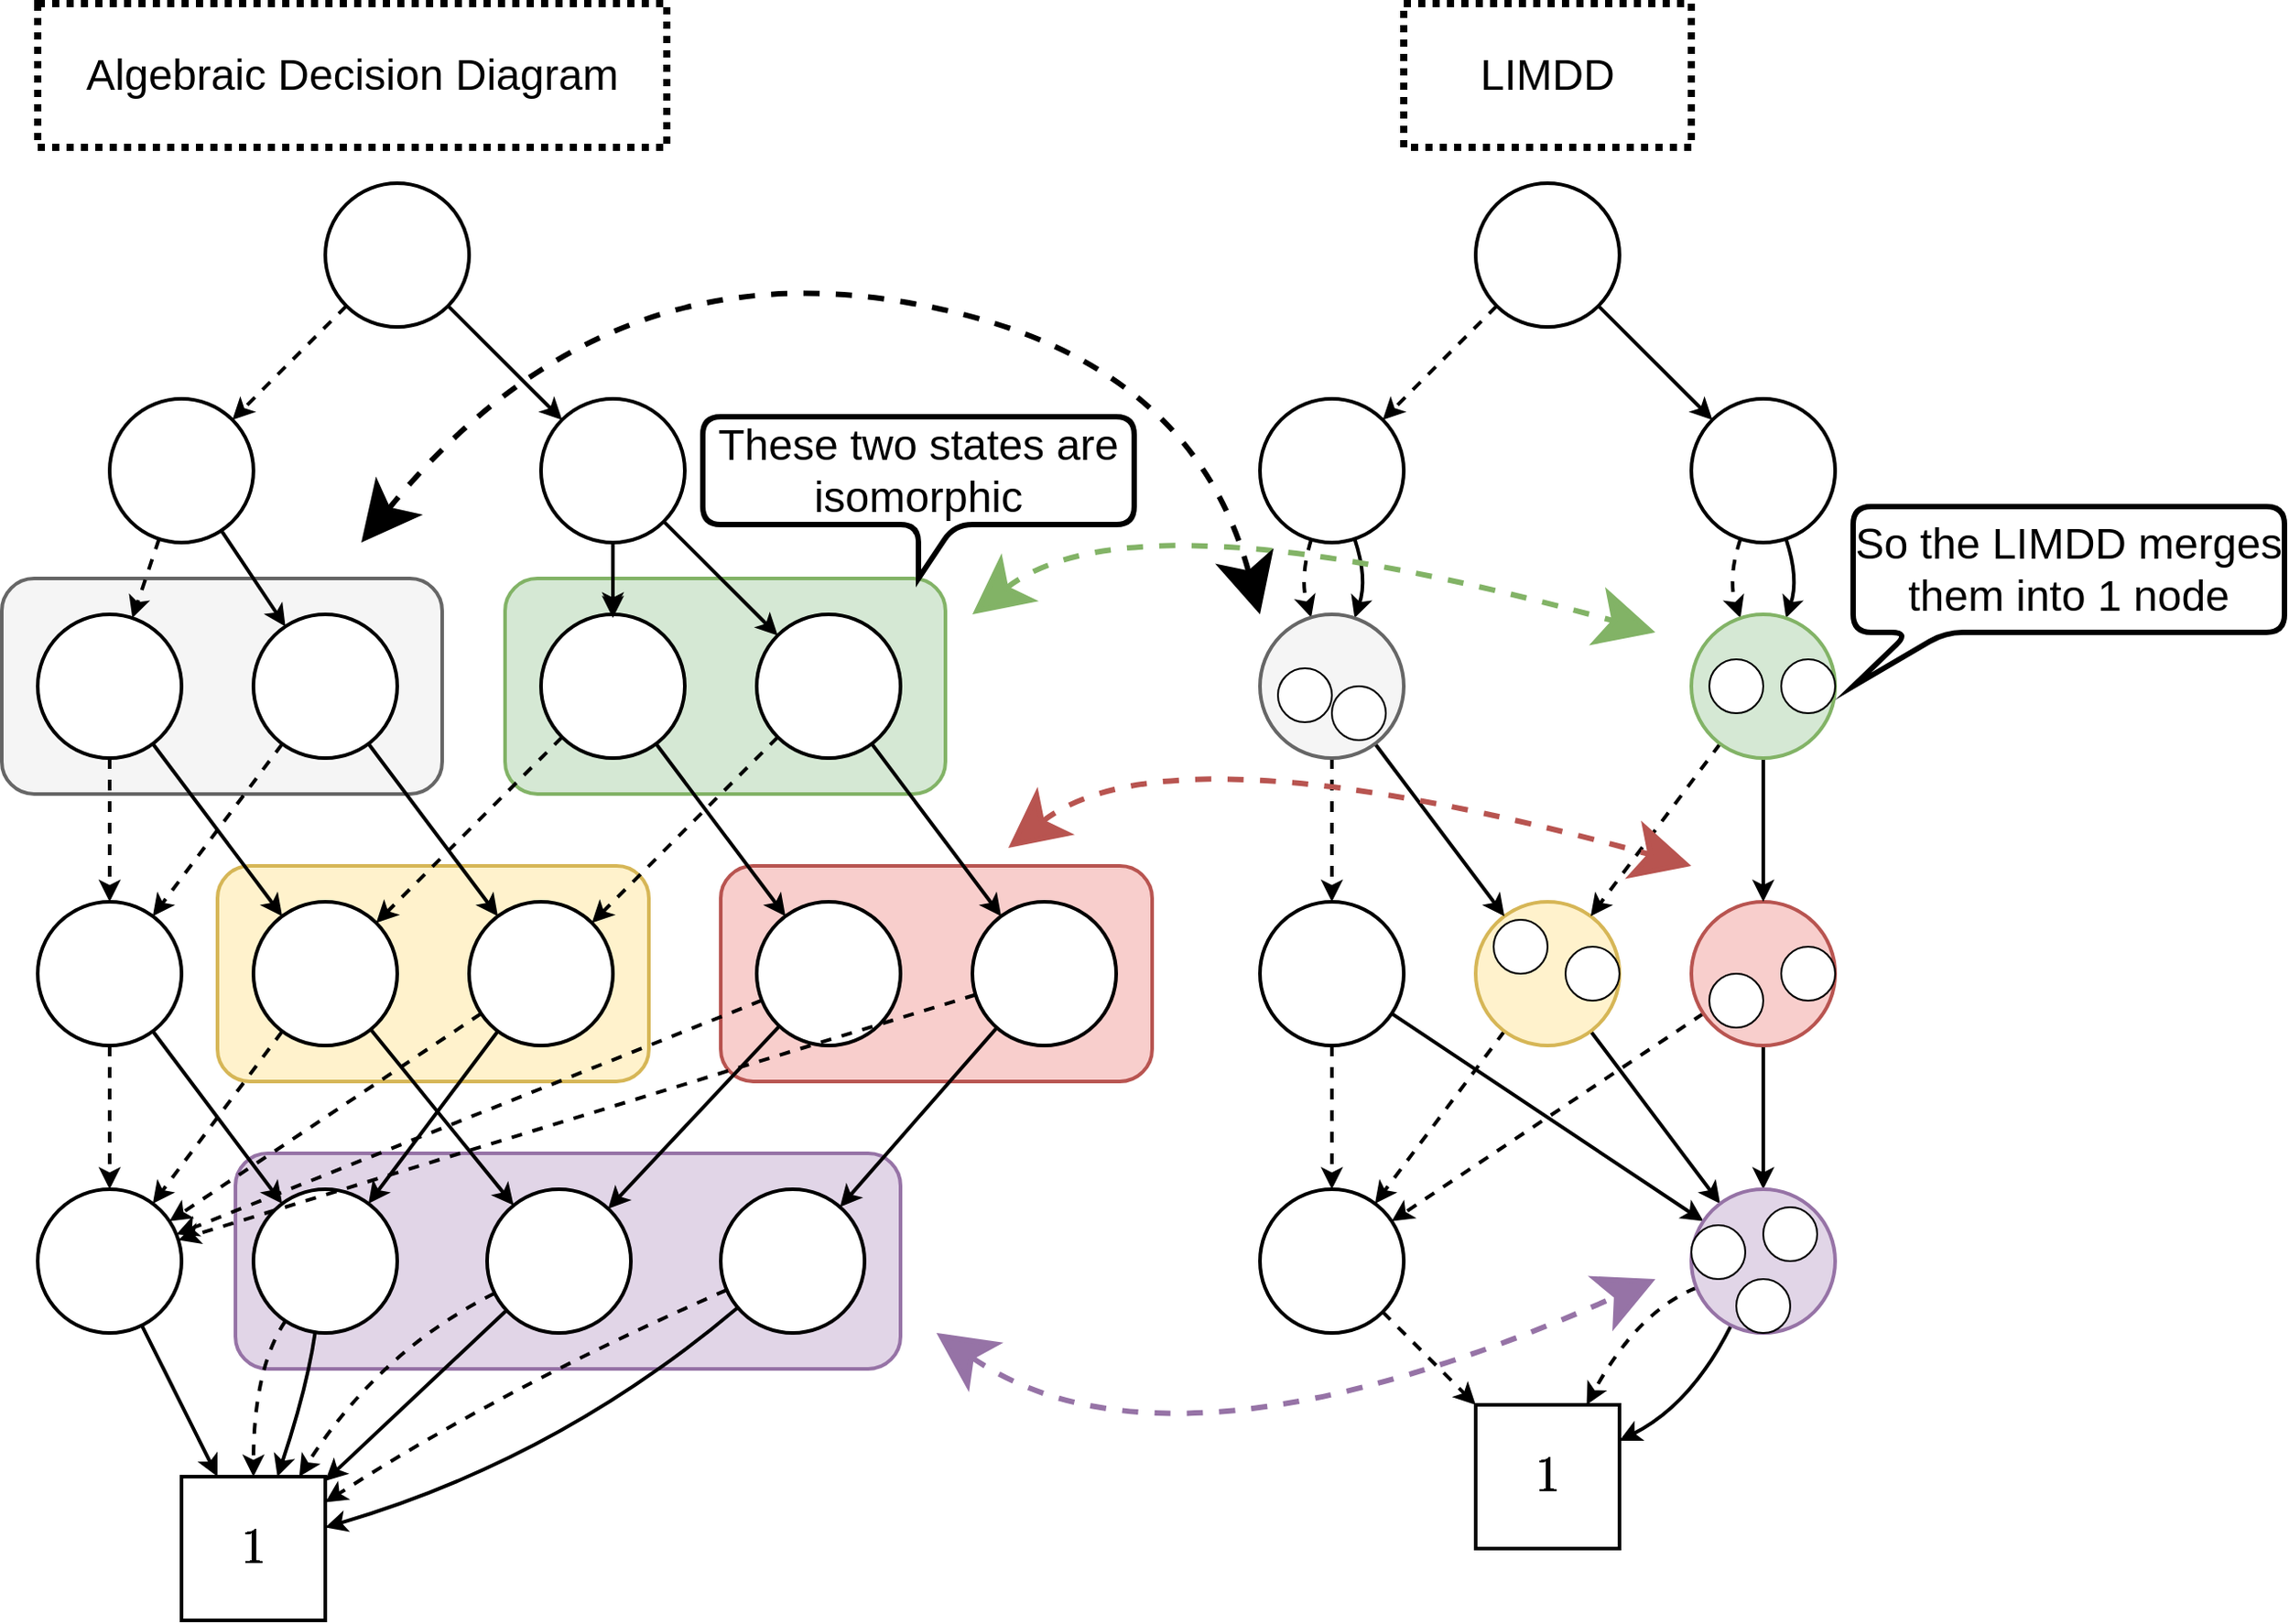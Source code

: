 <mxfile version="14.1.8" type="device"><diagram id="L6NkXc413jnsO3pZFdpZ" name="Page-1"><mxGraphModel dx="2031" dy="2503" grid="1" gridSize="10" guides="1" tooltips="1" connect="1" arrows="1" fold="1" page="1" pageScale="1" pageWidth="850" pageHeight="1100" math="1" shadow="0"><root><mxCell id="0"/><mxCell id="1" parent="0"/><mxCell id="-5iRJl3AwMkMzH-2WETF-35" value="" style="rounded=1;whiteSpace=wrap;html=1;strokeWidth=2;fillColor=#e1d5e7;strokeColor=#9673a6;" vertex="1" parent="1"><mxGeometry x="150" y="580" width="370" height="120" as="geometry"/></mxCell><mxCell id="-5iRJl3AwMkMzH-2WETF-30" value="" style="rounded=1;whiteSpace=wrap;html=1;strokeWidth=2;fillColor=#f5f5f5;strokeColor=#666666;fontColor=#333333;" vertex="1" parent="1"><mxGeometry x="20" y="260" width="245" height="120" as="geometry"/></mxCell><mxCell id="-5iRJl3AwMkMzH-2WETF-32" value="" style="rounded=1;whiteSpace=wrap;html=1;strokeWidth=2;fillColor=#f8cecc;strokeColor=#b85450;" vertex="1" parent="1"><mxGeometry x="420" y="420" width="240" height="120" as="geometry"/></mxCell><mxCell id="-5iRJl3AwMkMzH-2WETF-31" value="" style="rounded=1;whiteSpace=wrap;html=1;strokeWidth=2;fillColor=#fff2cc;strokeColor=#d6b656;" vertex="1" parent="1"><mxGeometry x="140" y="420" width="240" height="120" as="geometry"/></mxCell><mxCell id="-5iRJl3AwMkMzH-2WETF-29" value="" style="rounded=1;whiteSpace=wrap;html=1;strokeWidth=2;fillColor=#d5e8d4;strokeColor=#82b366;" vertex="1" parent="1"><mxGeometry x="300" y="260" width="245" height="120" as="geometry"/></mxCell><mxCell id="-5iRJl3AwMkMzH-2WETF-16" style="edgeStyle=none;rounded=0;orthogonalLoop=1;jettySize=auto;html=1;strokeWidth=2;dashed=1;" edge="1" parent="1" source="-5iRJl3AwMkMzH-2WETF-1" target="-5iRJl3AwMkMzH-2WETF-4"><mxGeometry relative="1" as="geometry"/></mxCell><mxCell id="-5iRJl3AwMkMzH-2WETF-17" style="edgeStyle=none;rounded=0;orthogonalLoop=1;jettySize=auto;html=1;strokeWidth=2;" edge="1" parent="1" source="-5iRJl3AwMkMzH-2WETF-1" target="-5iRJl3AwMkMzH-2WETF-3"><mxGeometry relative="1" as="geometry"/></mxCell><mxCell id="-5iRJl3AwMkMzH-2WETF-1" value="" style="ellipse;whiteSpace=wrap;html=1;aspect=fixed;strokeWidth=2;" vertex="1" parent="1"><mxGeometry x="80" y="160" width="80" height="80" as="geometry"/></mxCell><mxCell id="-5iRJl3AwMkMzH-2WETF-25" style="edgeStyle=none;rounded=0;orthogonalLoop=1;jettySize=auto;html=1;strokeWidth=2;" edge="1" parent="1" source="-5iRJl3AwMkMzH-2WETF-2" target="-5iRJl3AwMkMzH-2WETF-7"><mxGeometry relative="1" as="geometry"/></mxCell><mxCell id="-5iRJl3AwMkMzH-2WETF-26" style="edgeStyle=none;rounded=0;orthogonalLoop=1;jettySize=auto;html=1;strokeWidth=2;dashed=1;" edge="1" parent="1" source="-5iRJl3AwMkMzH-2WETF-2" target="-5iRJl3AwMkMzH-2WETF-6"><mxGeometry relative="1" as="geometry"/></mxCell><mxCell id="-5iRJl3AwMkMzH-2WETF-2" value="" style="ellipse;whiteSpace=wrap;html=1;aspect=fixed;strokeWidth=2;" vertex="1" parent="1"><mxGeometry x="320" y="280" width="80" height="80" as="geometry"/></mxCell><mxCell id="-5iRJl3AwMkMzH-2WETF-24" style="edgeStyle=none;rounded=0;orthogonalLoop=1;jettySize=auto;html=1;strokeWidth=2;" edge="1" parent="1" source="-5iRJl3AwMkMzH-2WETF-3" target="-5iRJl3AwMkMzH-2WETF-5"><mxGeometry relative="1" as="geometry"/></mxCell><mxCell id="-5iRJl3AwMkMzH-2WETF-46" style="edgeStyle=none;rounded=0;orthogonalLoop=1;jettySize=auto;html=1;strokeWidth=2;fontSize=24;dashed=1;" edge="1" parent="1" source="-5iRJl3AwMkMzH-2WETF-3" target="-5iRJl3AwMkMzH-2WETF-8"><mxGeometry relative="1" as="geometry"/></mxCell><mxCell id="-5iRJl3AwMkMzH-2WETF-3" value="" style="ellipse;whiteSpace=wrap;html=1;aspect=fixed;strokeWidth=2;" vertex="1" parent="1"><mxGeometry x="160" y="280" width="80" height="80" as="geometry"/></mxCell><mxCell id="-5iRJl3AwMkMzH-2WETF-22" style="edgeStyle=none;rounded=0;orthogonalLoop=1;jettySize=auto;html=1;strokeWidth=2;dashed=1;" edge="1" parent="1" source="-5iRJl3AwMkMzH-2WETF-4" target="-5iRJl3AwMkMzH-2WETF-8"><mxGeometry relative="1" as="geometry"/></mxCell><mxCell id="-5iRJl3AwMkMzH-2WETF-23" style="edgeStyle=none;rounded=0;orthogonalLoop=1;jettySize=auto;html=1;strokeWidth=2;" edge="1" parent="1" source="-5iRJl3AwMkMzH-2WETF-4" target="-5iRJl3AwMkMzH-2WETF-6"><mxGeometry relative="1" as="geometry"/></mxCell><mxCell id="-5iRJl3AwMkMzH-2WETF-4" value="" style="ellipse;whiteSpace=wrap;html=1;aspect=fixed;strokeWidth=2;" vertex="1" parent="1"><mxGeometry x="40" y="280" width="80" height="80" as="geometry"/></mxCell><mxCell id="-5iRJl3AwMkMzH-2WETF-42" style="edgeStyle=none;rounded=0;orthogonalLoop=1;jettySize=auto;html=1;strokeWidth=2;fontSize=24;dashed=1;" edge="1" parent="1" source="-5iRJl3AwMkMzH-2WETF-5" target="-5iRJl3AwMkMzH-2WETF-9"><mxGeometry relative="1" as="geometry"/></mxCell><mxCell id="-5iRJl3AwMkMzH-2WETF-45" style="edgeStyle=none;rounded=0;orthogonalLoop=1;jettySize=auto;html=1;strokeWidth=2;fontSize=24;" edge="1" parent="1" source="-5iRJl3AwMkMzH-2WETF-5" target="-5iRJl3AwMkMzH-2WETF-10"><mxGeometry relative="1" as="geometry"/></mxCell><mxCell id="-5iRJl3AwMkMzH-2WETF-5" value="" style="ellipse;whiteSpace=wrap;html=1;aspect=fixed;strokeWidth=2;" vertex="1" parent="1"><mxGeometry x="280" y="440" width="80" height="80" as="geometry"/></mxCell><mxCell id="-5iRJl3AwMkMzH-2WETF-40" style="edgeStyle=none;rounded=0;orthogonalLoop=1;jettySize=auto;html=1;strokeWidth=2;fontSize=24;dashed=1;" edge="1" parent="1" source="-5iRJl3AwMkMzH-2WETF-6" target="-5iRJl3AwMkMzH-2WETF-9"><mxGeometry relative="1" as="geometry"/></mxCell><mxCell id="-5iRJl3AwMkMzH-2WETF-41" style="edgeStyle=none;rounded=0;orthogonalLoop=1;jettySize=auto;html=1;strokeWidth=2;fontSize=24;" edge="1" parent="1" source="-5iRJl3AwMkMzH-2WETF-6" target="-5iRJl3AwMkMzH-2WETF-12"><mxGeometry relative="1" as="geometry"/></mxCell><mxCell id="-5iRJl3AwMkMzH-2WETF-6" value="" style="ellipse;whiteSpace=wrap;html=1;aspect=fixed;strokeWidth=2;" vertex="1" parent="1"><mxGeometry x="160" y="440" width="80" height="80" as="geometry"/></mxCell><mxCell id="-5iRJl3AwMkMzH-2WETF-36" style="edgeStyle=none;rounded=0;orthogonalLoop=1;jettySize=auto;html=1;strokeWidth=2;fontSize=24;dashed=1;" edge="1" parent="1" source="-5iRJl3AwMkMzH-2WETF-7" target="-5iRJl3AwMkMzH-2WETF-9"><mxGeometry relative="1" as="geometry"/></mxCell><mxCell id="-5iRJl3AwMkMzH-2WETF-37" style="edgeStyle=none;rounded=0;orthogonalLoop=1;jettySize=auto;html=1;strokeWidth=2;fontSize=24;" edge="1" parent="1" source="-5iRJl3AwMkMzH-2WETF-7" target="-5iRJl3AwMkMzH-2WETF-12"><mxGeometry relative="1" as="geometry"/></mxCell><mxCell id="-5iRJl3AwMkMzH-2WETF-7" value="" style="ellipse;whiteSpace=wrap;html=1;aspect=fixed;strokeWidth=2;" vertex="1" parent="1"><mxGeometry x="440" y="440" width="80" height="80" as="geometry"/></mxCell><mxCell id="-5iRJl3AwMkMzH-2WETF-43" style="edgeStyle=none;rounded=0;orthogonalLoop=1;jettySize=auto;html=1;strokeWidth=2;fontSize=24;dashed=1;" edge="1" parent="1" source="-5iRJl3AwMkMzH-2WETF-8" target="-5iRJl3AwMkMzH-2WETF-9"><mxGeometry relative="1" as="geometry"/></mxCell><mxCell id="-5iRJl3AwMkMzH-2WETF-44" style="edgeStyle=none;rounded=0;orthogonalLoop=1;jettySize=auto;html=1;strokeWidth=2;fontSize=24;" edge="1" parent="1" source="-5iRJl3AwMkMzH-2WETF-8" target="-5iRJl3AwMkMzH-2WETF-10"><mxGeometry relative="1" as="geometry"/></mxCell><mxCell id="-5iRJl3AwMkMzH-2WETF-8" value="" style="ellipse;whiteSpace=wrap;html=1;aspect=fixed;strokeWidth=2;" vertex="1" parent="1"><mxGeometry x="40" y="440" width="80" height="80" as="geometry"/></mxCell><mxCell id="-5iRJl3AwMkMzH-2WETF-47" style="edgeStyle=none;rounded=0;orthogonalLoop=1;jettySize=auto;html=1;strokeWidth=2;fontSize=24;" edge="1" parent="1" source="-5iRJl3AwMkMzH-2WETF-9" target="-5iRJl3AwMkMzH-2WETF-34"><mxGeometry relative="1" as="geometry"/></mxCell><mxCell id="-5iRJl3AwMkMzH-2WETF-9" value="" style="ellipse;whiteSpace=wrap;html=1;aspect=fixed;strokeWidth=2;" vertex="1" parent="1"><mxGeometry x="40" y="600" width="80" height="80" as="geometry"/></mxCell><mxCell id="-5iRJl3AwMkMzH-2WETF-48" style="edgeStyle=none;orthogonalLoop=1;jettySize=auto;html=1;strokeWidth=2;fontSize=24;curved=1;dashed=1;" edge="1" parent="1" source="-5iRJl3AwMkMzH-2WETF-10" target="-5iRJl3AwMkMzH-2WETF-34"><mxGeometry relative="1" as="geometry"><Array as="points"><mxPoint x="160" y="700"/></Array></mxGeometry></mxCell><mxCell id="-5iRJl3AwMkMzH-2WETF-102" style="edgeStyle=none;curved=1;orthogonalLoop=1;jettySize=auto;html=1;startSize=24;endSize=6;strokeWidth=2;fontSize=24;" edge="1" parent="1" source="-5iRJl3AwMkMzH-2WETF-10" target="-5iRJl3AwMkMzH-2WETF-34"><mxGeometry relative="1" as="geometry"><Array as="points"><mxPoint x="190" y="710"/></Array></mxGeometry></mxCell><mxCell id="-5iRJl3AwMkMzH-2WETF-10" value="" style="ellipse;whiteSpace=wrap;html=1;aspect=fixed;strokeWidth=2;" vertex="1" parent="1"><mxGeometry x="160" y="600" width="80" height="80" as="geometry"/></mxCell><mxCell id="-5iRJl3AwMkMzH-2WETF-27" style="edgeStyle=none;rounded=0;orthogonalLoop=1;jettySize=auto;html=1;strokeWidth=2;dashed=1;" edge="1" parent="1" source="-5iRJl3AwMkMzH-2WETF-11" target="-5iRJl3AwMkMzH-2WETF-5"><mxGeometry relative="1" as="geometry"/></mxCell><mxCell id="-5iRJl3AwMkMzH-2WETF-33" style="edgeStyle=none;rounded=0;orthogonalLoop=1;jettySize=auto;html=1;strokeWidth=2;" edge="1" parent="1" source="-5iRJl3AwMkMzH-2WETF-11" target="-5iRJl3AwMkMzH-2WETF-28"><mxGeometry relative="1" as="geometry"/></mxCell><mxCell id="-5iRJl3AwMkMzH-2WETF-11" value="" style="ellipse;whiteSpace=wrap;html=1;aspect=fixed;strokeWidth=2;" vertex="1" parent="1"><mxGeometry x="440" y="280" width="80" height="80" as="geometry"/></mxCell><mxCell id="-5iRJl3AwMkMzH-2WETF-49" style="edgeStyle=none;orthogonalLoop=1;jettySize=auto;html=1;strokeWidth=2;fontSize=24;curved=1;dashed=1;" edge="1" parent="1" source="-5iRJl3AwMkMzH-2WETF-12" target="-5iRJl3AwMkMzH-2WETF-34"><mxGeometry relative="1" as="geometry"><Array as="points"><mxPoint x="230" y="690"/></Array></mxGeometry></mxCell><mxCell id="-5iRJl3AwMkMzH-2WETF-103" style="edgeStyle=none;curved=1;orthogonalLoop=1;jettySize=auto;html=1;startSize=24;endSize=6;strokeWidth=2;fontSize=24;" edge="1" parent="1" source="-5iRJl3AwMkMzH-2WETF-12" target="-5iRJl3AwMkMzH-2WETF-34"><mxGeometry relative="1" as="geometry"/></mxCell><mxCell id="-5iRJl3AwMkMzH-2WETF-12" value="" style="ellipse;whiteSpace=wrap;html=1;aspect=fixed;strokeWidth=2;" vertex="1" parent="1"><mxGeometry x="290" y="600" width="80" height="80" as="geometry"/></mxCell><mxCell id="-5iRJl3AwMkMzH-2WETF-18" style="edgeStyle=none;rounded=0;orthogonalLoop=1;jettySize=auto;html=1;strokeWidth=2;" edge="1" parent="1" source="-5iRJl3AwMkMzH-2WETF-13" target="-5iRJl3AwMkMzH-2WETF-2"><mxGeometry relative="1" as="geometry"/></mxCell><mxCell id="-5iRJl3AwMkMzH-2WETF-19" style="edgeStyle=none;rounded=0;orthogonalLoop=1;jettySize=auto;html=1;strokeWidth=2;" edge="1" parent="1" source="-5iRJl3AwMkMzH-2WETF-13" target="-5iRJl3AwMkMzH-2WETF-11"><mxGeometry relative="1" as="geometry"/></mxCell><mxCell id="-5iRJl3AwMkMzH-2WETF-13" value="" style="ellipse;whiteSpace=wrap;html=1;aspect=fixed;strokeWidth=2;" vertex="1" parent="1"><mxGeometry x="320" y="160" width="80" height="80" as="geometry"/></mxCell><mxCell id="-5iRJl3AwMkMzH-2WETF-15" style="rounded=0;orthogonalLoop=1;jettySize=auto;html=1;strokeWidth=2;dashed=1;" edge="1" parent="1" source="-5iRJl3AwMkMzH-2WETF-14" target="-5iRJl3AwMkMzH-2WETF-1"><mxGeometry relative="1" as="geometry"/></mxCell><mxCell id="-5iRJl3AwMkMzH-2WETF-20" style="edgeStyle=none;rounded=0;orthogonalLoop=1;jettySize=auto;html=1;strokeWidth=2;" edge="1" parent="1" source="-5iRJl3AwMkMzH-2WETF-14" target="-5iRJl3AwMkMzH-2WETF-13"><mxGeometry relative="1" as="geometry"/></mxCell><mxCell id="-5iRJl3AwMkMzH-2WETF-14" value="" style="ellipse;whiteSpace=wrap;html=1;aspect=fixed;strokeWidth=2;" vertex="1" parent="1"><mxGeometry x="200" y="40" width="80" height="80" as="geometry"/></mxCell><mxCell id="-5iRJl3AwMkMzH-2WETF-50" style="edgeStyle=none;orthogonalLoop=1;jettySize=auto;html=1;strokeWidth=2;fontSize=24;curved=1;dashed=1;" edge="1" parent="1" source="-5iRJl3AwMkMzH-2WETF-21" target="-5iRJl3AwMkMzH-2WETF-34"><mxGeometry relative="1" as="geometry"><Array as="points"><mxPoint x="300" y="710"/></Array></mxGeometry></mxCell><mxCell id="-5iRJl3AwMkMzH-2WETF-104" style="edgeStyle=none;curved=1;orthogonalLoop=1;jettySize=auto;html=1;startSize=24;endSize=6;strokeWidth=2;fontSize=24;" edge="1" parent="1" source="-5iRJl3AwMkMzH-2WETF-21" target="-5iRJl3AwMkMzH-2WETF-34"><mxGeometry relative="1" as="geometry"><Array as="points"><mxPoint x="330" y="750"/></Array></mxGeometry></mxCell><mxCell id="-5iRJl3AwMkMzH-2WETF-21" value="" style="ellipse;whiteSpace=wrap;html=1;aspect=fixed;strokeWidth=2;" vertex="1" parent="1"><mxGeometry x="420" y="600" width="80" height="80" as="geometry"/></mxCell><mxCell id="-5iRJl3AwMkMzH-2WETF-38" style="edgeStyle=none;rounded=0;orthogonalLoop=1;jettySize=auto;html=1;strokeWidth=2;fontSize=24;dashed=1;" edge="1" parent="1" source="-5iRJl3AwMkMzH-2WETF-28" target="-5iRJl3AwMkMzH-2WETF-9"><mxGeometry relative="1" as="geometry"/></mxCell><mxCell id="-5iRJl3AwMkMzH-2WETF-39" style="edgeStyle=none;rounded=0;orthogonalLoop=1;jettySize=auto;html=1;strokeWidth=2;fontSize=24;" edge="1" parent="1" source="-5iRJl3AwMkMzH-2WETF-28" target="-5iRJl3AwMkMzH-2WETF-21"><mxGeometry relative="1" as="geometry"/></mxCell><mxCell id="-5iRJl3AwMkMzH-2WETF-28" value="" style="ellipse;whiteSpace=wrap;html=1;aspect=fixed;strokeWidth=2;" vertex="1" parent="1"><mxGeometry x="560" y="440" width="80" height="80" as="geometry"/></mxCell><mxCell id="-5iRJl3AwMkMzH-2WETF-34" value="$$1$$" style="rounded=0;whiteSpace=wrap;html=1;strokeWidth=2;fontSize=24;" vertex="1" parent="1"><mxGeometry x="120" y="760" width="80" height="80" as="geometry"/></mxCell><mxCell id="-5iRJl3AwMkMzH-2WETF-61" style="edgeStyle=none;rounded=0;orthogonalLoop=1;jettySize=auto;html=1;strokeWidth=2;fontSize=24;dashed=1;" edge="1" parent="1" source="-5iRJl3AwMkMzH-2WETF-51" target="-5iRJl3AwMkMzH-2WETF-52"><mxGeometry relative="1" as="geometry"/></mxCell><mxCell id="-5iRJl3AwMkMzH-2WETF-62" style="edgeStyle=none;rounded=0;orthogonalLoop=1;jettySize=auto;html=1;strokeWidth=2;fontSize=24;" edge="1" parent="1" source="-5iRJl3AwMkMzH-2WETF-51" target="-5iRJl3AwMkMzH-2WETF-53"><mxGeometry relative="1" as="geometry"/></mxCell><mxCell id="-5iRJl3AwMkMzH-2WETF-51" value="" style="ellipse;whiteSpace=wrap;html=1;aspect=fixed;strokeWidth=2;" vertex="1" parent="1"><mxGeometry x="840" y="40" width="80" height="80" as="geometry"/></mxCell><mxCell id="-5iRJl3AwMkMzH-2WETF-63" style="edgeStyle=none;orthogonalLoop=1;jettySize=auto;html=1;strokeWidth=2;fontSize=24;curved=1;" edge="1" parent="1" source="-5iRJl3AwMkMzH-2WETF-52" target="-5iRJl3AwMkMzH-2WETF-59"><mxGeometry relative="1" as="geometry"><Array as="points"><mxPoint x="780" y="260"/></Array></mxGeometry></mxCell><mxCell id="-5iRJl3AwMkMzH-2WETF-113" style="edgeStyle=none;curved=1;orthogonalLoop=1;jettySize=auto;html=1;dashed=1;startSize=24;endSize=6;strokeWidth=2;fontSize=24;" edge="1" parent="1" source="-5iRJl3AwMkMzH-2WETF-52" target="-5iRJl3AwMkMzH-2WETF-59"><mxGeometry relative="1" as="geometry"><Array as="points"><mxPoint x="742" y="260"/></Array></mxGeometry></mxCell><mxCell id="-5iRJl3AwMkMzH-2WETF-52" value="" style="ellipse;whiteSpace=wrap;html=1;aspect=fixed;strokeWidth=2;" vertex="1" parent="1"><mxGeometry x="720" y="160" width="80" height="80" as="geometry"/></mxCell><mxCell id="-5iRJl3AwMkMzH-2WETF-64" style="edgeStyle=none;orthogonalLoop=1;jettySize=auto;html=1;strokeWidth=2;fontSize=24;curved=1;" edge="1" parent="1" source="-5iRJl3AwMkMzH-2WETF-53" target="-5iRJl3AwMkMzH-2WETF-60"><mxGeometry relative="1" as="geometry"><Array as="points"><mxPoint x="1020" y="260"/></Array></mxGeometry></mxCell><mxCell id="-5iRJl3AwMkMzH-2WETF-114" style="edgeStyle=none;curved=1;orthogonalLoop=1;jettySize=auto;html=1;dashed=1;startSize=24;endSize=6;strokeWidth=2;fontSize=24;" edge="1" parent="1" source="-5iRJl3AwMkMzH-2WETF-53" target="-5iRJl3AwMkMzH-2WETF-60"><mxGeometry relative="1" as="geometry"><Array as="points"><mxPoint x="980" y="260"/></Array></mxGeometry></mxCell><mxCell id="-5iRJl3AwMkMzH-2WETF-53" value="" style="ellipse;whiteSpace=wrap;html=1;aspect=fixed;strokeWidth=2;" vertex="1" parent="1"><mxGeometry x="960" y="160" width="80" height="80" as="geometry"/></mxCell><mxCell id="-5iRJl3AwMkMzH-2WETF-70" style="edgeStyle=none;rounded=0;orthogonalLoop=1;jettySize=auto;html=1;strokeWidth=2;fontSize=24;dashed=1;" edge="1" parent="1" source="-5iRJl3AwMkMzH-2WETF-54" target="-5iRJl3AwMkMzH-2WETF-57"><mxGeometry relative="1" as="geometry"/></mxCell><mxCell id="-5iRJl3AwMkMzH-2WETF-71" style="edgeStyle=none;rounded=0;orthogonalLoop=1;jettySize=auto;html=1;strokeWidth=2;fontSize=24;" edge="1" parent="1" source="-5iRJl3AwMkMzH-2WETF-54" target="-5iRJl3AwMkMzH-2WETF-58"><mxGeometry relative="1" as="geometry"/></mxCell><mxCell id="-5iRJl3AwMkMzH-2WETF-54" value="" style="ellipse;whiteSpace=wrap;html=1;aspect=fixed;strokeWidth=2;" vertex="1" parent="1"><mxGeometry x="720" y="440" width="80" height="80" as="geometry"/></mxCell><mxCell id="-5iRJl3AwMkMzH-2WETF-72" style="edgeStyle=none;rounded=0;orthogonalLoop=1;jettySize=auto;html=1;strokeWidth=2;fontSize=24;dashed=1;" edge="1" parent="1" source="-5iRJl3AwMkMzH-2WETF-55" target="-5iRJl3AwMkMzH-2WETF-57"><mxGeometry relative="1" as="geometry"/></mxCell><mxCell id="-5iRJl3AwMkMzH-2WETF-73" style="edgeStyle=none;rounded=0;orthogonalLoop=1;jettySize=auto;html=1;strokeWidth=2;fontSize=24;" edge="1" parent="1" source="-5iRJl3AwMkMzH-2WETF-55" target="-5iRJl3AwMkMzH-2WETF-58"><mxGeometry relative="1" as="geometry"/></mxCell><mxCell id="-5iRJl3AwMkMzH-2WETF-55" value="" style="ellipse;whiteSpace=wrap;html=1;aspect=fixed;strokeWidth=2;fillColor=#fff2cc;strokeColor=#d6b656;" vertex="1" parent="1"><mxGeometry x="840" y="440" width="80" height="80" as="geometry"/></mxCell><mxCell id="-5iRJl3AwMkMzH-2WETF-74" style="edgeStyle=none;rounded=0;orthogonalLoop=1;jettySize=auto;html=1;strokeWidth=2;fontSize=24;dashed=1;" edge="1" parent="1" source="-5iRJl3AwMkMzH-2WETF-56" target="-5iRJl3AwMkMzH-2WETF-57"><mxGeometry relative="1" as="geometry"/></mxCell><mxCell id="-5iRJl3AwMkMzH-2WETF-75" style="edgeStyle=none;rounded=0;orthogonalLoop=1;jettySize=auto;html=1;strokeWidth=2;fontSize=24;" edge="1" parent="1" source="-5iRJl3AwMkMzH-2WETF-56" target="-5iRJl3AwMkMzH-2WETF-58"><mxGeometry relative="1" as="geometry"/></mxCell><mxCell id="-5iRJl3AwMkMzH-2WETF-56" value="" style="ellipse;whiteSpace=wrap;html=1;aspect=fixed;strokeWidth=2;fillColor=#f8cecc;strokeColor=#b85450;" vertex="1" parent="1"><mxGeometry x="960" y="440" width="80" height="80" as="geometry"/></mxCell><mxCell id="-5iRJl3AwMkMzH-2WETF-76" style="edgeStyle=none;rounded=0;orthogonalLoop=1;jettySize=auto;html=1;strokeWidth=2;fontSize=24;dashed=1;" edge="1" parent="1" source="-5iRJl3AwMkMzH-2WETF-57" target="-5iRJl3AwMkMzH-2WETF-65"><mxGeometry relative="1" as="geometry"/></mxCell><mxCell id="-5iRJl3AwMkMzH-2WETF-57" value="" style="ellipse;whiteSpace=wrap;html=1;aspect=fixed;strokeWidth=2;" vertex="1" parent="1"><mxGeometry x="720" y="600" width="80" height="80" as="geometry"/></mxCell><mxCell id="-5iRJl3AwMkMzH-2WETF-77" style="edgeStyle=none;orthogonalLoop=1;jettySize=auto;html=1;strokeWidth=2;fontSize=24;curved=1;dashed=1;" edge="1" parent="1" source="-5iRJl3AwMkMzH-2WETF-58" target="-5iRJl3AwMkMzH-2WETF-65"><mxGeometry relative="1" as="geometry"><Array as="points"><mxPoint x="930" y="668"/></Array></mxGeometry></mxCell><mxCell id="-5iRJl3AwMkMzH-2WETF-78" style="edgeStyle=none;curved=1;orthogonalLoop=1;jettySize=auto;html=1;strokeWidth=2;fontSize=24;" edge="1" parent="1" source="-5iRJl3AwMkMzH-2WETF-58" target="-5iRJl3AwMkMzH-2WETF-65"><mxGeometry relative="1" as="geometry"><Array as="points"><mxPoint x="960" y="720"/></Array></mxGeometry></mxCell><mxCell id="-5iRJl3AwMkMzH-2WETF-58" value="" style="ellipse;whiteSpace=wrap;html=1;aspect=fixed;strokeWidth=2;fillColor=#e1d5e7;strokeColor=#9673a6;" vertex="1" parent="1"><mxGeometry x="960" y="600" width="80" height="80" as="geometry"/></mxCell><mxCell id="-5iRJl3AwMkMzH-2WETF-66" style="edgeStyle=none;rounded=0;orthogonalLoop=1;jettySize=auto;html=1;strokeWidth=2;fontSize=24;dashed=1;" edge="1" parent="1" source="-5iRJl3AwMkMzH-2WETF-59" target="-5iRJl3AwMkMzH-2WETF-54"><mxGeometry relative="1" as="geometry"/></mxCell><mxCell id="-5iRJl3AwMkMzH-2WETF-67" style="edgeStyle=none;rounded=0;orthogonalLoop=1;jettySize=auto;html=1;strokeWidth=2;fontSize=24;" edge="1" parent="1" source="-5iRJl3AwMkMzH-2WETF-59" target="-5iRJl3AwMkMzH-2WETF-55"><mxGeometry relative="1" as="geometry"/></mxCell><mxCell id="-5iRJl3AwMkMzH-2WETF-59" value="" style="ellipse;whiteSpace=wrap;html=1;aspect=fixed;strokeWidth=2;fillColor=#f5f5f5;strokeColor=#666666;fontColor=#333333;" vertex="1" parent="1"><mxGeometry x="720" y="280" width="80" height="80" as="geometry"/></mxCell><mxCell id="-5iRJl3AwMkMzH-2WETF-68" style="edgeStyle=none;rounded=0;orthogonalLoop=1;jettySize=auto;html=1;strokeWidth=2;fontSize=24;dashed=1;" edge="1" parent="1" source="-5iRJl3AwMkMzH-2WETF-60" target="-5iRJl3AwMkMzH-2WETF-55"><mxGeometry relative="1" as="geometry"/></mxCell><mxCell id="-5iRJl3AwMkMzH-2WETF-69" style="edgeStyle=none;rounded=0;orthogonalLoop=1;jettySize=auto;html=1;strokeWidth=2;fontSize=24;" edge="1" parent="1" source="-5iRJl3AwMkMzH-2WETF-60" target="-5iRJl3AwMkMzH-2WETF-56"><mxGeometry relative="1" as="geometry"/></mxCell><mxCell id="-5iRJl3AwMkMzH-2WETF-60" value="" style="ellipse;whiteSpace=wrap;html=1;aspect=fixed;strokeWidth=2;fillColor=#d5e8d4;strokeColor=#82b366;" vertex="1" parent="1"><mxGeometry x="960" y="280" width="80" height="80" as="geometry"/></mxCell><mxCell id="-5iRJl3AwMkMzH-2WETF-65" value="$$1$$" style="rounded=0;whiteSpace=wrap;html=1;strokeWidth=2;fontSize=24;" vertex="1" parent="1"><mxGeometry x="840" y="720" width="80" height="80" as="geometry"/></mxCell><mxCell id="-5iRJl3AwMkMzH-2WETF-80" value="Algebraic Decision Diagram" style="rounded=0;whiteSpace=wrap;html=1;strokeWidth=4;fontSize=24;dashed=1;dashPattern=1 1;" vertex="1" parent="1"><mxGeometry x="40" y="-60" width="350" height="80" as="geometry"/></mxCell><mxCell id="-5iRJl3AwMkMzH-2WETF-81" value="LIMDD" style="rounded=0;whiteSpace=wrap;html=1;strokeWidth=4;fontSize=24;dashed=1;dashPattern=1 1;" vertex="1" parent="1"><mxGeometry x="800" y="-60" width="160" height="80" as="geometry"/></mxCell><mxCell id="-5iRJl3AwMkMzH-2WETF-82" value="" style="endArrow=classic;startArrow=classic;html=1;dashed=1;strokeWidth=3;fontSize=24;curved=1;endSize=24;startSize=24;fillColor=#d5e8d4;strokeColor=#82b366;" edge="1" parent="1"><mxGeometry width="50" height="50" relative="1" as="geometry"><mxPoint x="560" y="280" as="sourcePoint"/><mxPoint x="940" y="290" as="targetPoint"/><Array as="points"><mxPoint x="650" y="210"/></Array></mxGeometry></mxCell><mxCell id="-5iRJl3AwMkMzH-2WETF-83" value="" style="endArrow=classic;startArrow=classic;html=1;dashed=1;strokeWidth=3;fontSize=24;curved=1;endSize=24;startSize=24;" edge="1" parent="1"><mxGeometry width="50" height="50" relative="1" as="geometry"><mxPoint x="220" y="240" as="sourcePoint"/><mxPoint x="720" y="280" as="targetPoint"/><Array as="points"><mxPoint x="350" y="80"/><mxPoint x="680" y="130"/></Array></mxGeometry></mxCell><mxCell id="-5iRJl3AwMkMzH-2WETF-84" value="" style="endArrow=classic;startArrow=classic;html=1;dashed=1;strokeWidth=3;fontSize=24;curved=1;endSize=24;startSize=24;fillColor=#e1d5e7;strokeColor=#9673a6;" edge="1" parent="1"><mxGeometry width="50" height="50" relative="1" as="geometry"><mxPoint x="540" y="680" as="sourcePoint"/><mxPoint x="940" y="650" as="targetPoint"/><Array as="points"><mxPoint x="670" y="770"/></Array></mxGeometry></mxCell><mxCell id="-5iRJl3AwMkMzH-2WETF-85" value="" style="endArrow=classic;startArrow=classic;html=1;dashed=1;strokeWidth=3;fontSize=24;curved=1;endSize=24;startSize=24;fillColor=#f8cecc;strokeColor=#b85450;" edge="1" parent="1"><mxGeometry width="50" height="50" relative="1" as="geometry"><mxPoint x="580" y="410" as="sourcePoint"/><mxPoint x="960" y="420" as="targetPoint"/><Array as="points"><mxPoint x="670" y="340"/></Array></mxGeometry></mxCell><mxCell id="-5iRJl3AwMkMzH-2WETF-87" value="These two states are isomorphic" style="shape=callout;whiteSpace=wrap;html=1;perimeter=calloutPerimeter;strokeWidth=3;fontSize=24;rounded=1;" vertex="1" parent="1"><mxGeometry x="410" y="170" width="240" height="90" as="geometry"/></mxCell><mxCell id="-5iRJl3AwMkMzH-2WETF-88" value="So the LIMDD merges them into 1 node" style="shape=callout;whiteSpace=wrap;html=1;perimeter=calloutPerimeter;strokeWidth=3;fontSize=24;position2=0;size=30;position=0.13;rounded=1;" vertex="1" parent="1"><mxGeometry x="1050" y="220" width="240" height="100" as="geometry"/></mxCell><mxCell id="-5iRJl3AwMkMzH-2WETF-89" value="" style="ellipse;whiteSpace=wrap;html=1;aspect=fixed;rounded=1;strokeWidth=1;fontSize=24;" vertex="1" parent="1"><mxGeometry x="970" y="305" width="30" height="30" as="geometry"/></mxCell><mxCell id="-5iRJl3AwMkMzH-2WETF-90" value="" style="ellipse;whiteSpace=wrap;html=1;aspect=fixed;rounded=1;strokeWidth=1;fontSize=24;" vertex="1" parent="1"><mxGeometry x="1010" y="305" width="30" height="30" as="geometry"/></mxCell><mxCell id="-5iRJl3AwMkMzH-2WETF-91" value="" style="ellipse;whiteSpace=wrap;html=1;aspect=fixed;rounded=1;strokeWidth=1;fontSize=24;" vertex="1" parent="1"><mxGeometry x="850" y="450" width="30" height="30" as="geometry"/></mxCell><mxCell id="-5iRJl3AwMkMzH-2WETF-92" value="" style="ellipse;whiteSpace=wrap;html=1;aspect=fixed;rounded=1;strokeWidth=1;fontSize=24;" vertex="1" parent="1"><mxGeometry x="890" y="465" width="30" height="30" as="geometry"/></mxCell><mxCell id="-5iRJl3AwMkMzH-2WETF-93" value="" style="ellipse;whiteSpace=wrap;html=1;aspect=fixed;rounded=1;strokeWidth=1;fontSize=24;" vertex="1" parent="1"><mxGeometry x="970" y="480" width="30" height="30" as="geometry"/></mxCell><mxCell id="-5iRJl3AwMkMzH-2WETF-94" value="" style="ellipse;whiteSpace=wrap;html=1;aspect=fixed;rounded=1;strokeWidth=1;fontSize=24;" vertex="1" parent="1"><mxGeometry x="1010" y="465" width="30" height="30" as="geometry"/></mxCell><mxCell id="-5iRJl3AwMkMzH-2WETF-95" value="" style="ellipse;whiteSpace=wrap;html=1;aspect=fixed;rounded=1;strokeWidth=1;fontSize=24;" vertex="1" parent="1"><mxGeometry x="960" y="620" width="30" height="30" as="geometry"/></mxCell><mxCell id="-5iRJl3AwMkMzH-2WETF-96" value="" style="ellipse;whiteSpace=wrap;html=1;aspect=fixed;rounded=1;strokeWidth=1;fontSize=24;" vertex="1" parent="1"><mxGeometry x="1000" y="610" width="30" height="30" as="geometry"/></mxCell><mxCell id="-5iRJl3AwMkMzH-2WETF-97" value="" style="ellipse;whiteSpace=wrap;html=1;aspect=fixed;rounded=1;strokeWidth=1;fontSize=24;" vertex="1" parent="1"><mxGeometry x="985" y="650" width="30" height="30" as="geometry"/></mxCell><mxCell id="-5iRJl3AwMkMzH-2WETF-98" value="" style="ellipse;whiteSpace=wrap;html=1;aspect=fixed;rounded=1;strokeWidth=1;fontSize=24;" vertex="1" parent="1"><mxGeometry x="730" y="310" width="30" height="30" as="geometry"/></mxCell><mxCell id="-5iRJl3AwMkMzH-2WETF-99" value="" style="ellipse;whiteSpace=wrap;html=1;aspect=fixed;rounded=1;strokeWidth=1;fontSize=24;" vertex="1" parent="1"><mxGeometry x="760" y="320" width="30" height="30" as="geometry"/></mxCell><mxCell id="-5iRJl3AwMkMzH-2WETF-106" style="edgeStyle=none;rounded=0;orthogonalLoop=1;jettySize=auto;html=1;strokeWidth=2;" edge="1" parent="1"><mxGeometry relative="1" as="geometry"><mxPoint x="360" y="242" as="sourcePoint"/><mxPoint x="360" y="282" as="targetPoint"/></mxGeometry></mxCell></root></mxGraphModel></diagram></mxfile>